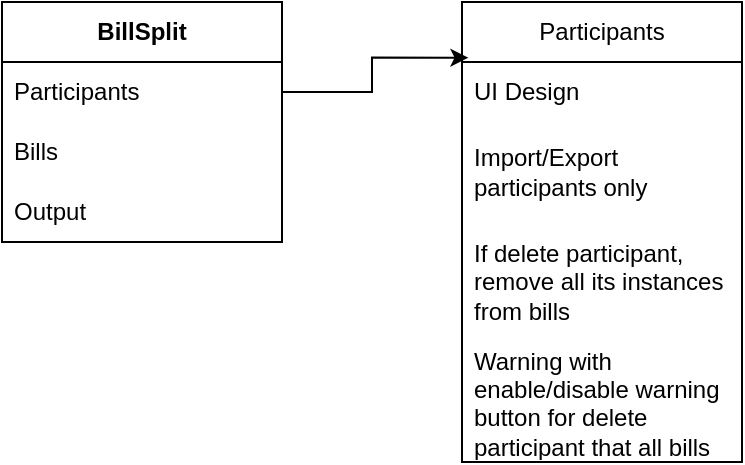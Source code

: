 <mxfile version="26.0.5">
  <diagram name="BillSplit" id="JmEAMm51QYNTRaU9HeQa">
    <mxGraphModel dx="1050" dy="557" grid="1" gridSize="10" guides="1" tooltips="1" connect="1" arrows="1" fold="1" page="1" pageScale="1" pageWidth="850" pageHeight="1100" math="0" shadow="0">
      <root>
        <mxCell id="0" />
        <mxCell id="1" parent="0" />
        <mxCell id="MQ-pUfk6v6ux_BszOyXE-4" value="&lt;b&gt;BillSplit&lt;/b&gt;" style="swimlane;fontStyle=0;childLayout=stackLayout;horizontal=1;startSize=30;horizontalStack=0;resizeParent=1;resizeParentMax=0;resizeLast=0;collapsible=1;marginBottom=0;whiteSpace=wrap;html=1;" vertex="1" parent="1">
          <mxGeometry x="150" y="130" width="140" height="120" as="geometry" />
        </mxCell>
        <mxCell id="MQ-pUfk6v6ux_BszOyXE-5" value="Participants" style="text;strokeColor=none;fillColor=none;align=left;verticalAlign=middle;spacingLeft=4;spacingRight=4;overflow=hidden;points=[[0,0.5],[1,0.5]];portConstraint=eastwest;rotatable=0;whiteSpace=wrap;html=1;" vertex="1" parent="MQ-pUfk6v6ux_BszOyXE-4">
          <mxGeometry y="30" width="140" height="30" as="geometry" />
        </mxCell>
        <mxCell id="MQ-pUfk6v6ux_BszOyXE-6" value="Bills" style="text;strokeColor=none;fillColor=none;align=left;verticalAlign=middle;spacingLeft=4;spacingRight=4;overflow=hidden;points=[[0,0.5],[1,0.5]];portConstraint=eastwest;rotatable=0;whiteSpace=wrap;html=1;" vertex="1" parent="MQ-pUfk6v6ux_BszOyXE-4">
          <mxGeometry y="60" width="140" height="30" as="geometry" />
        </mxCell>
        <mxCell id="MQ-pUfk6v6ux_BszOyXE-7" value="Output" style="text;strokeColor=none;fillColor=none;align=left;verticalAlign=middle;spacingLeft=4;spacingRight=4;overflow=hidden;points=[[0,0.5],[1,0.5]];portConstraint=eastwest;rotatable=0;whiteSpace=wrap;html=1;" vertex="1" parent="MQ-pUfk6v6ux_BszOyXE-4">
          <mxGeometry y="90" width="140" height="30" as="geometry" />
        </mxCell>
        <mxCell id="MQ-pUfk6v6ux_BszOyXE-10" value="Participants" style="swimlane;fontStyle=0;childLayout=stackLayout;horizontal=1;startSize=30;horizontalStack=0;resizeParent=1;resizeParentMax=0;resizeLast=0;collapsible=1;marginBottom=0;whiteSpace=wrap;html=1;" vertex="1" parent="1">
          <mxGeometry x="380" y="130" width="140" height="230" as="geometry" />
        </mxCell>
        <mxCell id="MQ-pUfk6v6ux_BszOyXE-11" value="UI Design" style="text;strokeColor=none;fillColor=none;align=left;verticalAlign=middle;spacingLeft=4;spacingRight=4;overflow=hidden;points=[[0,0.5],[1,0.5]];portConstraint=eastwest;rotatable=0;whiteSpace=wrap;html=1;" vertex="1" parent="MQ-pUfk6v6ux_BszOyXE-10">
          <mxGeometry y="30" width="140" height="30" as="geometry" />
        </mxCell>
        <mxCell id="MQ-pUfk6v6ux_BszOyXE-12" value="Import/Export participants only" style="text;strokeColor=none;fillColor=none;align=left;verticalAlign=middle;spacingLeft=4;spacingRight=4;overflow=hidden;points=[[0,0.5],[1,0.5]];portConstraint=eastwest;rotatable=0;whiteSpace=wrap;html=1;" vertex="1" parent="MQ-pUfk6v6ux_BszOyXE-10">
          <mxGeometry y="60" width="140" height="50" as="geometry" />
        </mxCell>
        <mxCell id="MQ-pUfk6v6ux_BszOyXE-13" value="If delete participant, remove all its instances from bills" style="text;strokeColor=none;fillColor=none;align=left;verticalAlign=middle;spacingLeft=4;spacingRight=4;overflow=hidden;points=[[0,0.5],[1,0.5]];portConstraint=eastwest;rotatable=0;whiteSpace=wrap;html=1;" vertex="1" parent="MQ-pUfk6v6ux_BszOyXE-10">
          <mxGeometry y="110" width="140" height="60" as="geometry" />
        </mxCell>
        <mxCell id="MQ-pUfk6v6ux_BszOyXE-15" value="Warning with enable/disable warning button for delete participant that all bills of that participant will be removed" style="text;strokeColor=none;fillColor=none;align=left;verticalAlign=middle;spacingLeft=4;spacingRight=4;overflow=hidden;points=[[0,0.5],[1,0.5]];portConstraint=eastwest;rotatable=0;whiteSpace=wrap;html=1;" vertex="1" parent="MQ-pUfk6v6ux_BszOyXE-10">
          <mxGeometry y="170" width="140" height="60" as="geometry" />
        </mxCell>
        <mxCell id="MQ-pUfk6v6ux_BszOyXE-14" style="edgeStyle=orthogonalEdgeStyle;rounded=0;orthogonalLoop=1;jettySize=auto;html=1;exitX=1;exitY=0.5;exitDx=0;exitDy=0;entryX=0.023;entryY=0.121;entryDx=0;entryDy=0;entryPerimeter=0;" edge="1" parent="1" source="MQ-pUfk6v6ux_BszOyXE-5" target="MQ-pUfk6v6ux_BszOyXE-10">
          <mxGeometry relative="1" as="geometry" />
        </mxCell>
      </root>
    </mxGraphModel>
  </diagram>
</mxfile>
